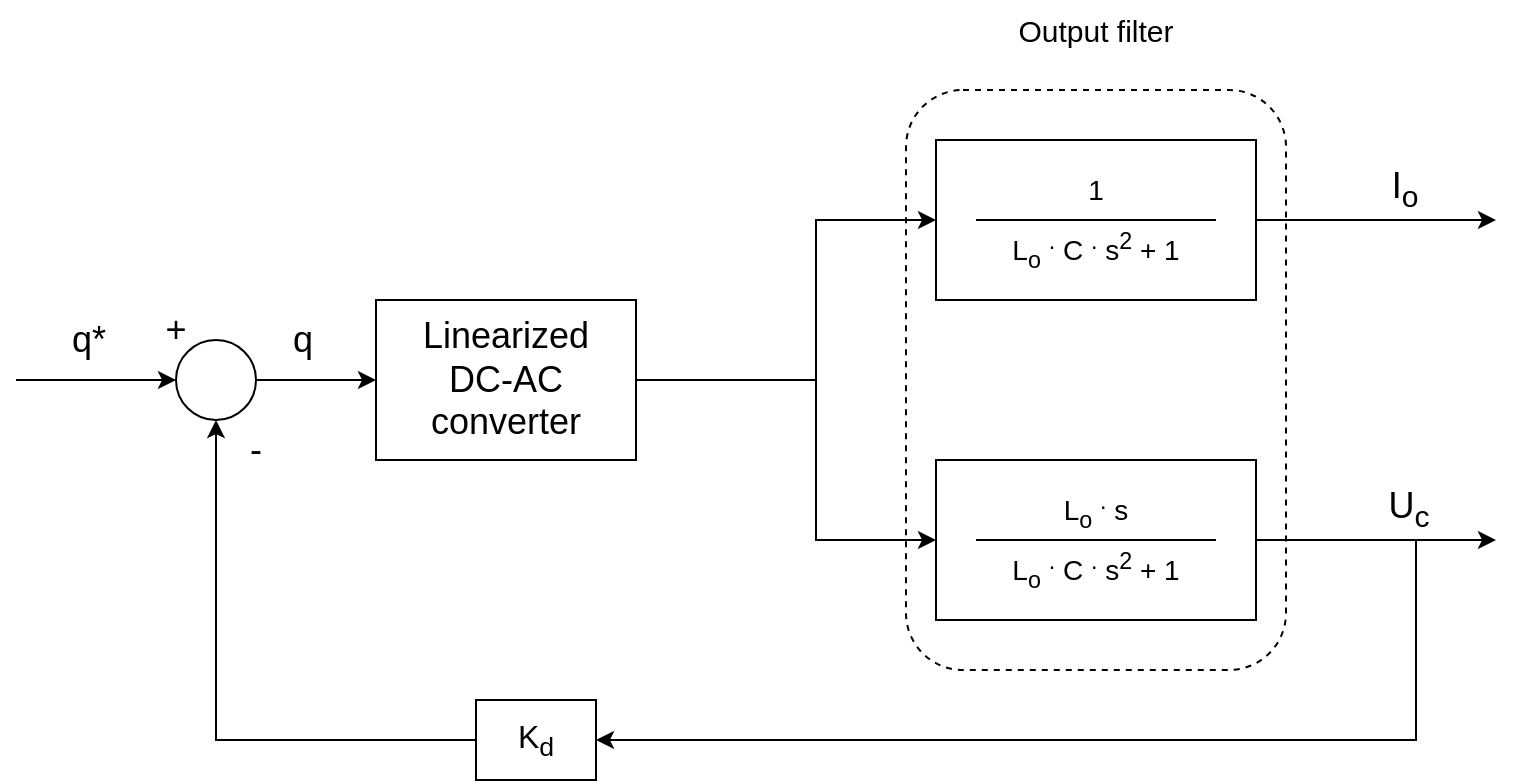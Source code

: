 <mxfile version="27.1.4">
  <diagram name="Page-1" id="hyf_hoVlKwWRsVUIicUv">
    <mxGraphModel dx="868" dy="446" grid="1" gridSize="10" guides="1" tooltips="1" connect="1" arrows="1" fold="1" page="1" pageScale="1" pageWidth="850" pageHeight="1100" math="0" shadow="0">
      <root>
        <mxCell id="0" />
        <mxCell id="1" parent="0" />
        <mxCell id="yZ9MQbQBc8VNTbTIb-Y--18" value="" style="rounded=1;whiteSpace=wrap;html=1;dashed=1;" vertex="1" parent="1">
          <mxGeometry x="465" y="95" width="190" height="290" as="geometry" />
        </mxCell>
        <mxCell id="yZ9MQbQBc8VNTbTIb-Y--8" style="edgeStyle=orthogonalEdgeStyle;rounded=0;orthogonalLoop=1;jettySize=auto;html=1;exitX=1;exitY=0.5;exitDx=0;exitDy=0;entryX=0;entryY=0.5;entryDx=0;entryDy=0;" edge="1" parent="1" source="yZ9MQbQBc8VNTbTIb-Y--2" target="yZ9MQbQBc8VNTbTIb-Y--7">
          <mxGeometry relative="1" as="geometry">
            <Array as="points">
              <mxPoint x="420" y="240" />
              <mxPoint x="420" y="160" />
            </Array>
          </mxGeometry>
        </mxCell>
        <mxCell id="yZ9MQbQBc8VNTbTIb-Y--2" value="&lt;div&gt;&lt;font style=&quot;font-size: 18px;&quot;&gt;Linearized&lt;/font&gt;&lt;/div&gt;&lt;div&gt;&lt;font style=&quot;font-size: 18px;&quot;&gt;DC-AC&lt;/font&gt;&lt;/div&gt;&lt;div&gt;&lt;font style=&quot;font-size: 18px;&quot;&gt;converter&lt;/font&gt;&lt;/div&gt;" style="rounded=0;whiteSpace=wrap;html=1;" vertex="1" parent="1">
          <mxGeometry x="200" y="200" width="130" height="80" as="geometry" />
        </mxCell>
        <mxCell id="yZ9MQbQBc8VNTbTIb-Y--9" style="edgeStyle=orthogonalEdgeStyle;rounded=0;orthogonalLoop=1;jettySize=auto;html=1;exitX=0;exitY=0.5;exitDx=0;exitDy=0;entryX=1;entryY=0.5;entryDx=0;entryDy=0;startArrow=classic;startFill=1;endArrow=none;" edge="1" parent="1" source="yZ9MQbQBc8VNTbTIb-Y--6" target="yZ9MQbQBc8VNTbTIb-Y--2">
          <mxGeometry relative="1" as="geometry">
            <Array as="points">
              <mxPoint x="420" y="320" />
              <mxPoint x="420" y="240" />
            </Array>
          </mxGeometry>
        </mxCell>
        <mxCell id="yZ9MQbQBc8VNTbTIb-Y--6" value="" style="rounded=0;whiteSpace=wrap;html=1;" vertex="1" parent="1">
          <mxGeometry x="480" y="280" width="160" height="80" as="geometry" />
        </mxCell>
        <mxCell id="yZ9MQbQBc8VNTbTIb-Y--7" value="" style="rounded=0;whiteSpace=wrap;html=1;" vertex="1" parent="1">
          <mxGeometry x="480" y="120" width="160" height="80" as="geometry" />
        </mxCell>
        <mxCell id="yZ9MQbQBc8VNTbTIb-Y--10" value="" style="endArrow=classic;html=1;rounded=0;exitX=1;exitY=0.5;exitDx=0;exitDy=0;" edge="1" parent="1" source="yZ9MQbQBc8VNTbTIb-Y--7">
          <mxGeometry width="50" height="50" relative="1" as="geometry">
            <mxPoint x="760" y="120" as="sourcePoint" />
            <mxPoint x="760" y="160" as="targetPoint" />
          </mxGeometry>
        </mxCell>
        <mxCell id="yZ9MQbQBc8VNTbTIb-Y--35" value="&lt;font style=&quot;font-size: 18px;&quot;&gt;I&lt;sub&gt;o&lt;/sub&gt;&lt;/font&gt;" style="edgeLabel;html=1;align=center;verticalAlign=middle;resizable=0;points=[];" vertex="1" connectable="0" parent="yZ9MQbQBc8VNTbTIb-Y--10">
          <mxGeometry x="0.228" y="3" relative="1" as="geometry">
            <mxPoint y="-12" as="offset" />
          </mxGeometry>
        </mxCell>
        <mxCell id="yZ9MQbQBc8VNTbTIb-Y--11" value="" style="endArrow=classic;html=1;rounded=0;exitX=1;exitY=0.5;exitDx=0;exitDy=0;" edge="1" parent="1" source="yZ9MQbQBc8VNTbTIb-Y--6">
          <mxGeometry width="50" height="50" relative="1" as="geometry">
            <mxPoint x="720" y="350" as="sourcePoint" />
            <mxPoint x="760" y="320" as="targetPoint" />
          </mxGeometry>
        </mxCell>
        <mxCell id="yZ9MQbQBc8VNTbTIb-Y--36" value="&lt;font style=&quot;font-size: 18px;&quot;&gt;U&lt;sub&gt;c&lt;/sub&gt;&lt;/font&gt;" style="edgeLabel;html=1;align=center;verticalAlign=middle;resizable=0;points=[];" vertex="1" connectable="0" parent="yZ9MQbQBc8VNTbTIb-Y--11">
          <mxGeometry x="0.269" y="3" relative="1" as="geometry">
            <mxPoint y="-12" as="offset" />
          </mxGeometry>
        </mxCell>
        <mxCell id="yZ9MQbQBc8VNTbTIb-Y--16" style="edgeStyle=orthogonalEdgeStyle;rounded=0;orthogonalLoop=1;jettySize=auto;html=1;exitX=0;exitY=0.5;exitDx=0;exitDy=0;entryX=0.5;entryY=1;entryDx=0;entryDy=0;" edge="1" parent="1" source="yZ9MQbQBc8VNTbTIb-Y--12" target="yZ9MQbQBc8VNTbTIb-Y--13">
          <mxGeometry relative="1" as="geometry" />
        </mxCell>
        <mxCell id="yZ9MQbQBc8VNTbTIb-Y--12" value="&lt;font style=&quot;font-size: 16px;&quot;&gt;K&lt;sub&gt;d&lt;/sub&gt;&lt;/font&gt;" style="rounded=0;whiteSpace=wrap;html=1;" vertex="1" parent="1">
          <mxGeometry x="250" y="400" width="60" height="40" as="geometry" />
        </mxCell>
        <mxCell id="yZ9MQbQBc8VNTbTIb-Y--17" style="edgeStyle=orthogonalEdgeStyle;rounded=0;orthogonalLoop=1;jettySize=auto;html=1;exitX=1;exitY=0.5;exitDx=0;exitDy=0;entryX=0;entryY=0.5;entryDx=0;entryDy=0;" edge="1" parent="1" source="yZ9MQbQBc8VNTbTIb-Y--13" target="yZ9MQbQBc8VNTbTIb-Y--2">
          <mxGeometry relative="1" as="geometry" />
        </mxCell>
        <mxCell id="yZ9MQbQBc8VNTbTIb-Y--33" value="&lt;font style=&quot;font-size: 18px;&quot;&gt;q&lt;/font&gt;" style="edgeLabel;html=1;align=center;verticalAlign=middle;resizable=0;points=[];" vertex="1" connectable="0" parent="yZ9MQbQBc8VNTbTIb-Y--17">
          <mxGeometry x="-0.239" relative="1" as="geometry">
            <mxPoint y="-20" as="offset" />
          </mxGeometry>
        </mxCell>
        <mxCell id="yZ9MQbQBc8VNTbTIb-Y--13" value="" style="ellipse;whiteSpace=wrap;html=1;aspect=fixed;" vertex="1" parent="1">
          <mxGeometry x="100" y="220" width="40" height="40" as="geometry" />
        </mxCell>
        <mxCell id="yZ9MQbQBc8VNTbTIb-Y--14" value="" style="endArrow=classic;html=1;rounded=0;entryX=0;entryY=0.5;entryDx=0;entryDy=0;" edge="1" parent="1" target="yZ9MQbQBc8VNTbTIb-Y--13">
          <mxGeometry width="50" height="50" relative="1" as="geometry">
            <mxPoint x="20" y="240" as="sourcePoint" />
            <mxPoint x="130" y="350" as="targetPoint" />
          </mxGeometry>
        </mxCell>
        <mxCell id="yZ9MQbQBc8VNTbTIb-Y--32" value="&lt;font style=&quot;font-size: 18px;&quot;&gt;q*&lt;/font&gt;" style="edgeLabel;html=1;align=center;verticalAlign=middle;resizable=0;points=[];" vertex="1" connectable="0" parent="yZ9MQbQBc8VNTbTIb-Y--14">
          <mxGeometry x="-0.117" relative="1" as="geometry">
            <mxPoint y="-20" as="offset" />
          </mxGeometry>
        </mxCell>
        <mxCell id="yZ9MQbQBc8VNTbTIb-Y--15" value="" style="endArrow=classic;html=1;rounded=0;entryX=1;entryY=0.5;entryDx=0;entryDy=0;jumpStyle=none;" edge="1" parent="1" target="yZ9MQbQBc8VNTbTIb-Y--12">
          <mxGeometry width="50" height="50" relative="1" as="geometry">
            <mxPoint x="720" y="320" as="sourcePoint" />
            <mxPoint x="570" y="410" as="targetPoint" />
            <Array as="points">
              <mxPoint x="720" y="420" />
            </Array>
          </mxGeometry>
        </mxCell>
        <mxCell id="yZ9MQbQBc8VNTbTIb-Y--19" value="&lt;font style=&quot;font-size: 18px;&quot;&gt;+&lt;/font&gt;" style="text;html=1;align=center;verticalAlign=middle;whiteSpace=wrap;rounded=0;" vertex="1" parent="1">
          <mxGeometry x="70" y="200" width="60" height="30" as="geometry" />
        </mxCell>
        <mxCell id="yZ9MQbQBc8VNTbTIb-Y--20" value="&lt;font style=&quot;font-size: 18px;&quot;&gt;-&lt;/font&gt;" style="text;html=1;align=center;verticalAlign=middle;whiteSpace=wrap;rounded=0;" vertex="1" parent="1">
          <mxGeometry x="110" y="260" width="60" height="30" as="geometry" />
        </mxCell>
        <mxCell id="yZ9MQbQBc8VNTbTIb-Y--24" value="" style="group" vertex="1" connectable="0" parent="1">
          <mxGeometry x="500" y="130" width="120" height="60" as="geometry" />
        </mxCell>
        <mxCell id="yZ9MQbQBc8VNTbTIb-Y--21" value="&lt;font style=&quot;font-size: 14px;&quot;&gt;1&lt;/font&gt;" style="text;html=1;align=center;verticalAlign=middle;whiteSpace=wrap;rounded=0;" vertex="1" parent="yZ9MQbQBc8VNTbTIb-Y--24">
          <mxGeometry width="120" height="30" as="geometry" />
        </mxCell>
        <mxCell id="yZ9MQbQBc8VNTbTIb-Y--22" value="" style="endArrow=none;html=1;rounded=0;" edge="1" parent="yZ9MQbQBc8VNTbTIb-Y--24">
          <mxGeometry width="50" height="50" relative="1" as="geometry">
            <mxPoint y="30" as="sourcePoint" />
            <mxPoint x="120" y="30" as="targetPoint" />
          </mxGeometry>
        </mxCell>
        <mxCell id="yZ9MQbQBc8VNTbTIb-Y--23" value="&lt;font style=&quot;font-size: 14px;&quot;&gt;L&lt;sub&gt;o&lt;/sub&gt; &lt;/font&gt;&lt;font style=&quot;font-size: 14px;&quot;&gt;&lt;sup&gt;.&lt;/sup&gt;&lt;/font&gt;&lt;font style=&quot;font-size: 14px;&quot;&gt; C &lt;sup&gt;.&lt;/sup&gt; s&lt;sup&gt;2&lt;/sup&gt; + 1&lt;/font&gt;" style="text;html=1;align=center;verticalAlign=middle;whiteSpace=wrap;rounded=0;" vertex="1" parent="yZ9MQbQBc8VNTbTIb-Y--24">
          <mxGeometry y="30" width="120" height="30" as="geometry" />
        </mxCell>
        <mxCell id="yZ9MQbQBc8VNTbTIb-Y--26" value="" style="group" vertex="1" connectable="0" parent="1">
          <mxGeometry x="500" y="290" width="120" height="60" as="geometry" />
        </mxCell>
        <mxCell id="yZ9MQbQBc8VNTbTIb-Y--27" value="&lt;font style=&quot;font-size: 14px;&quot;&gt;L&lt;sub&gt;o&lt;/sub&gt;&lt;/font&gt;&lt;font style=&quot;font-size: 14px;&quot;&gt;&amp;nbsp;&lt;sup&gt;.&lt;/sup&gt; s&lt;/font&gt;" style="text;html=1;align=center;verticalAlign=middle;whiteSpace=wrap;rounded=0;" vertex="1" parent="yZ9MQbQBc8VNTbTIb-Y--26">
          <mxGeometry width="120" height="30" as="geometry" />
        </mxCell>
        <mxCell id="yZ9MQbQBc8VNTbTIb-Y--28" value="" style="endArrow=none;html=1;rounded=0;" edge="1" parent="yZ9MQbQBc8VNTbTIb-Y--26">
          <mxGeometry width="50" height="50" relative="1" as="geometry">
            <mxPoint y="30" as="sourcePoint" />
            <mxPoint x="120" y="30" as="targetPoint" />
          </mxGeometry>
        </mxCell>
        <mxCell id="yZ9MQbQBc8VNTbTIb-Y--29" value="&lt;font style=&quot;font-size: 14px;&quot;&gt;L&lt;sub&gt;o&lt;/sub&gt; &lt;/font&gt;&lt;font style=&quot;font-size: 14px;&quot;&gt;&lt;sup&gt;.&lt;/sup&gt;&lt;/font&gt;&lt;font style=&quot;font-size: 14px;&quot;&gt; C &lt;sup&gt;.&lt;/sup&gt; s&lt;sup&gt;2&lt;/sup&gt; + 1&lt;/font&gt;" style="text;html=1;align=center;verticalAlign=middle;whiteSpace=wrap;rounded=0;" vertex="1" parent="yZ9MQbQBc8VNTbTIb-Y--26">
          <mxGeometry y="30" width="120" height="30" as="geometry" />
        </mxCell>
        <mxCell id="yZ9MQbQBc8VNTbTIb-Y--37" value="&lt;font style=&quot;font-size: 15px;&quot;&gt;Output filter&lt;/font&gt;" style="text;html=1;align=center;verticalAlign=middle;whiteSpace=wrap;rounded=0;" vertex="1" parent="1">
          <mxGeometry x="515" y="50" width="90" height="30" as="geometry" />
        </mxCell>
      </root>
    </mxGraphModel>
  </diagram>
</mxfile>
